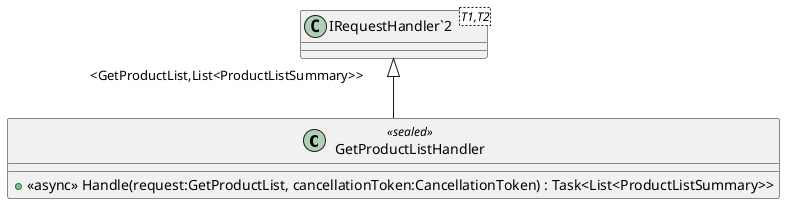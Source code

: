 @startuml
class GetProductListHandler <<sealed>> {
    + <<async>> Handle(request:GetProductList, cancellationToken:CancellationToken) : Task<List<ProductListSummary>>
}
class "IRequestHandler`2"<T1,T2> {
}
"IRequestHandler`2" "<GetProductList,List<ProductListSummary>>" <|-- GetProductListHandler
@enduml
